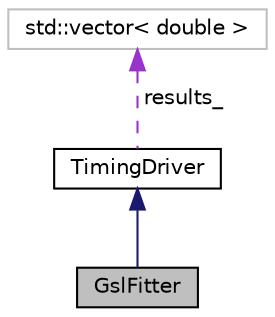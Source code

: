 digraph "GslFitter"
{
  edge [fontname="Helvetica",fontsize="10",labelfontname="Helvetica",labelfontsize="10"];
  node [fontname="Helvetica",fontsize="10",shape=record];
  Node1 [label="GslFitter",height=0.2,width=0.4,color="black", fillcolor="grey75", style="filled", fontcolor="black"];
  Node2 -> Node1 [dir="back",color="midnightblue",fontsize="10",style="solid",fontname="Helvetica"];
  Node2 [label="TimingDriver",height=0.2,width=0.4,color="black", fillcolor="white", style="filled",URL="$dd/d06/class_timing_driver.html",tooltip="An abstract class that will be used to handle timing. "];
  Node3 -> Node2 [dir="back",color="darkorchid3",fontsize="10",style="dashed",label=" results_" ,fontname="Helvetica"];
  Node3 [label="std::vector\< double \>",height=0.2,width=0.4,color="grey75", fillcolor="white", style="filled"];
}
